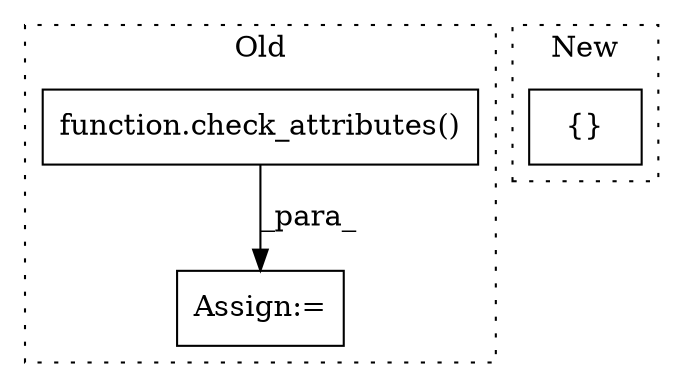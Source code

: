 digraph G {
subgraph cluster0 {
1 [label="function.check_attributes()" a="75" s="31935,32003" l="17,1" shape="box"];
3 [label="Assign:=" a="68" s="31932" l="3" shape="box"];
label = "Old";
style="dotted";
}
subgraph cluster1 {
2 [label="{}" a="95" s="32975,33225" l="10,52" shape="box"];
label = "New";
style="dotted";
}
1 -> 3 [label="_para_"];
}
